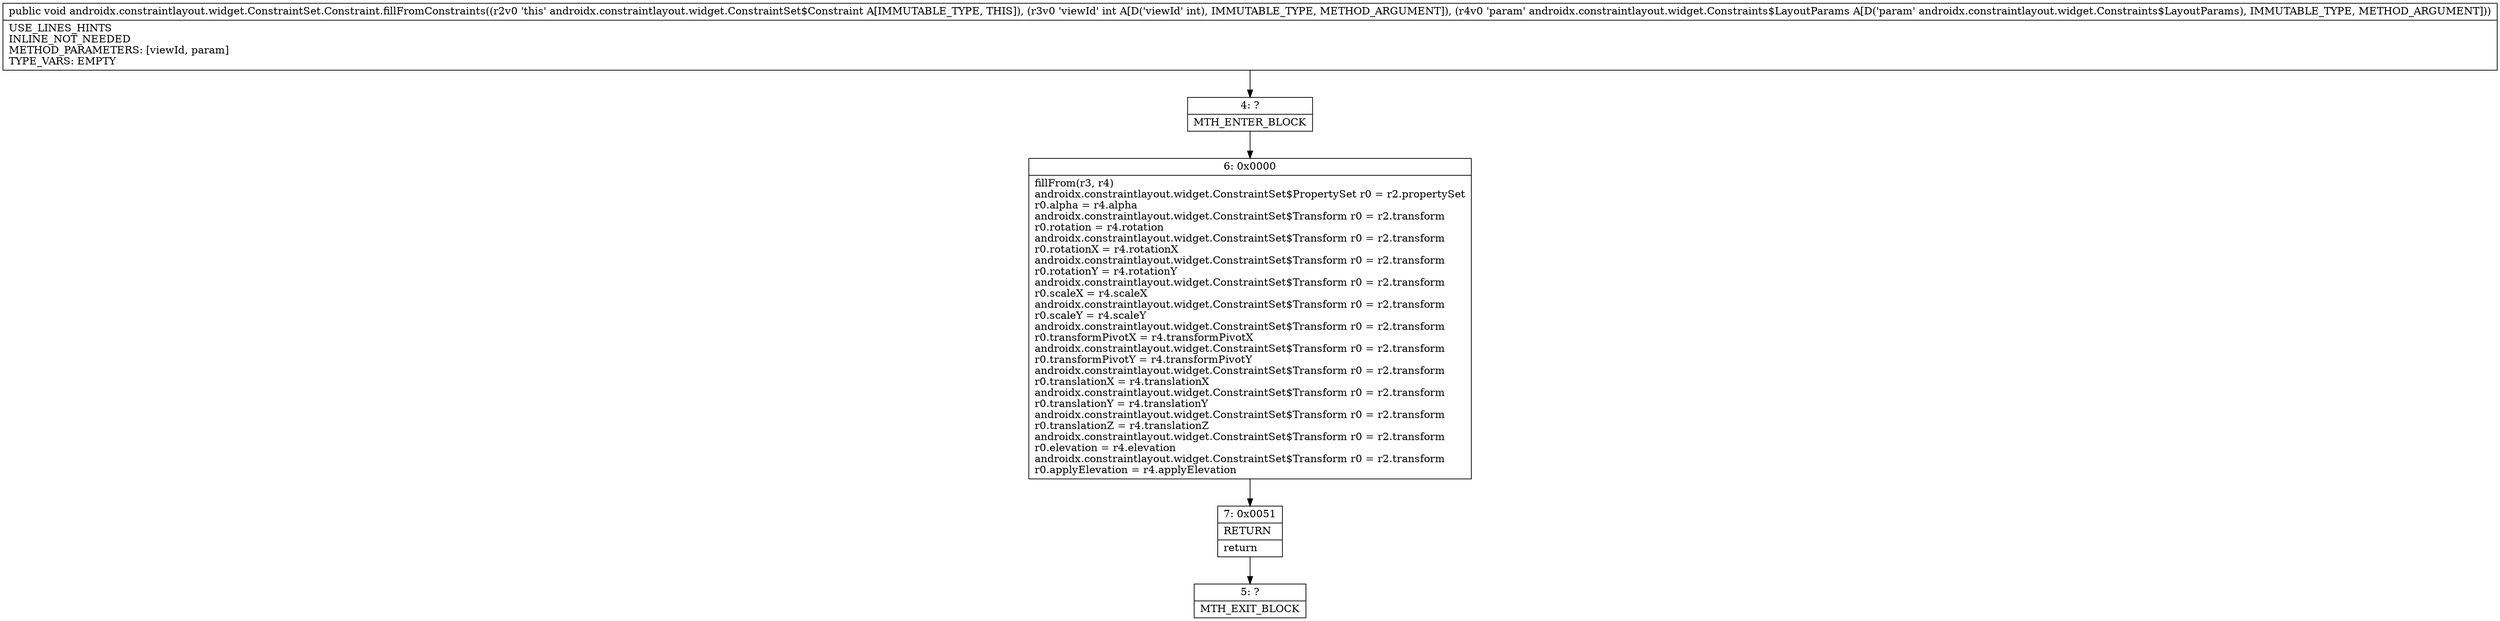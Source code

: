 digraph "CFG forandroidx.constraintlayout.widget.ConstraintSet.Constraint.fillFromConstraints(ILandroidx\/constraintlayout\/widget\/Constraints$LayoutParams;)V" {
Node_4 [shape=record,label="{4\:\ ?|MTH_ENTER_BLOCK\l}"];
Node_6 [shape=record,label="{6\:\ 0x0000|fillFrom(r3, r4)\landroidx.constraintlayout.widget.ConstraintSet$PropertySet r0 = r2.propertySet\lr0.alpha = r4.alpha\landroidx.constraintlayout.widget.ConstraintSet$Transform r0 = r2.transform\lr0.rotation = r4.rotation\landroidx.constraintlayout.widget.ConstraintSet$Transform r0 = r2.transform\lr0.rotationX = r4.rotationX\landroidx.constraintlayout.widget.ConstraintSet$Transform r0 = r2.transform\lr0.rotationY = r4.rotationY\landroidx.constraintlayout.widget.ConstraintSet$Transform r0 = r2.transform\lr0.scaleX = r4.scaleX\landroidx.constraintlayout.widget.ConstraintSet$Transform r0 = r2.transform\lr0.scaleY = r4.scaleY\landroidx.constraintlayout.widget.ConstraintSet$Transform r0 = r2.transform\lr0.transformPivotX = r4.transformPivotX\landroidx.constraintlayout.widget.ConstraintSet$Transform r0 = r2.transform\lr0.transformPivotY = r4.transformPivotY\landroidx.constraintlayout.widget.ConstraintSet$Transform r0 = r2.transform\lr0.translationX = r4.translationX\landroidx.constraintlayout.widget.ConstraintSet$Transform r0 = r2.transform\lr0.translationY = r4.translationY\landroidx.constraintlayout.widget.ConstraintSet$Transform r0 = r2.transform\lr0.translationZ = r4.translationZ\landroidx.constraintlayout.widget.ConstraintSet$Transform r0 = r2.transform\lr0.elevation = r4.elevation\landroidx.constraintlayout.widget.ConstraintSet$Transform r0 = r2.transform\lr0.applyElevation = r4.applyElevation\l}"];
Node_7 [shape=record,label="{7\:\ 0x0051|RETURN\l|return\l}"];
Node_5 [shape=record,label="{5\:\ ?|MTH_EXIT_BLOCK\l}"];
MethodNode[shape=record,label="{public void androidx.constraintlayout.widget.ConstraintSet.Constraint.fillFromConstraints((r2v0 'this' androidx.constraintlayout.widget.ConstraintSet$Constraint A[IMMUTABLE_TYPE, THIS]), (r3v0 'viewId' int A[D('viewId' int), IMMUTABLE_TYPE, METHOD_ARGUMENT]), (r4v0 'param' androidx.constraintlayout.widget.Constraints$LayoutParams A[D('param' androidx.constraintlayout.widget.Constraints$LayoutParams), IMMUTABLE_TYPE, METHOD_ARGUMENT]))  | USE_LINES_HINTS\lINLINE_NOT_NEEDED\lMETHOD_PARAMETERS: [viewId, param]\lTYPE_VARS: EMPTY\l}"];
MethodNode -> Node_4;Node_4 -> Node_6;
Node_6 -> Node_7;
Node_7 -> Node_5;
}

